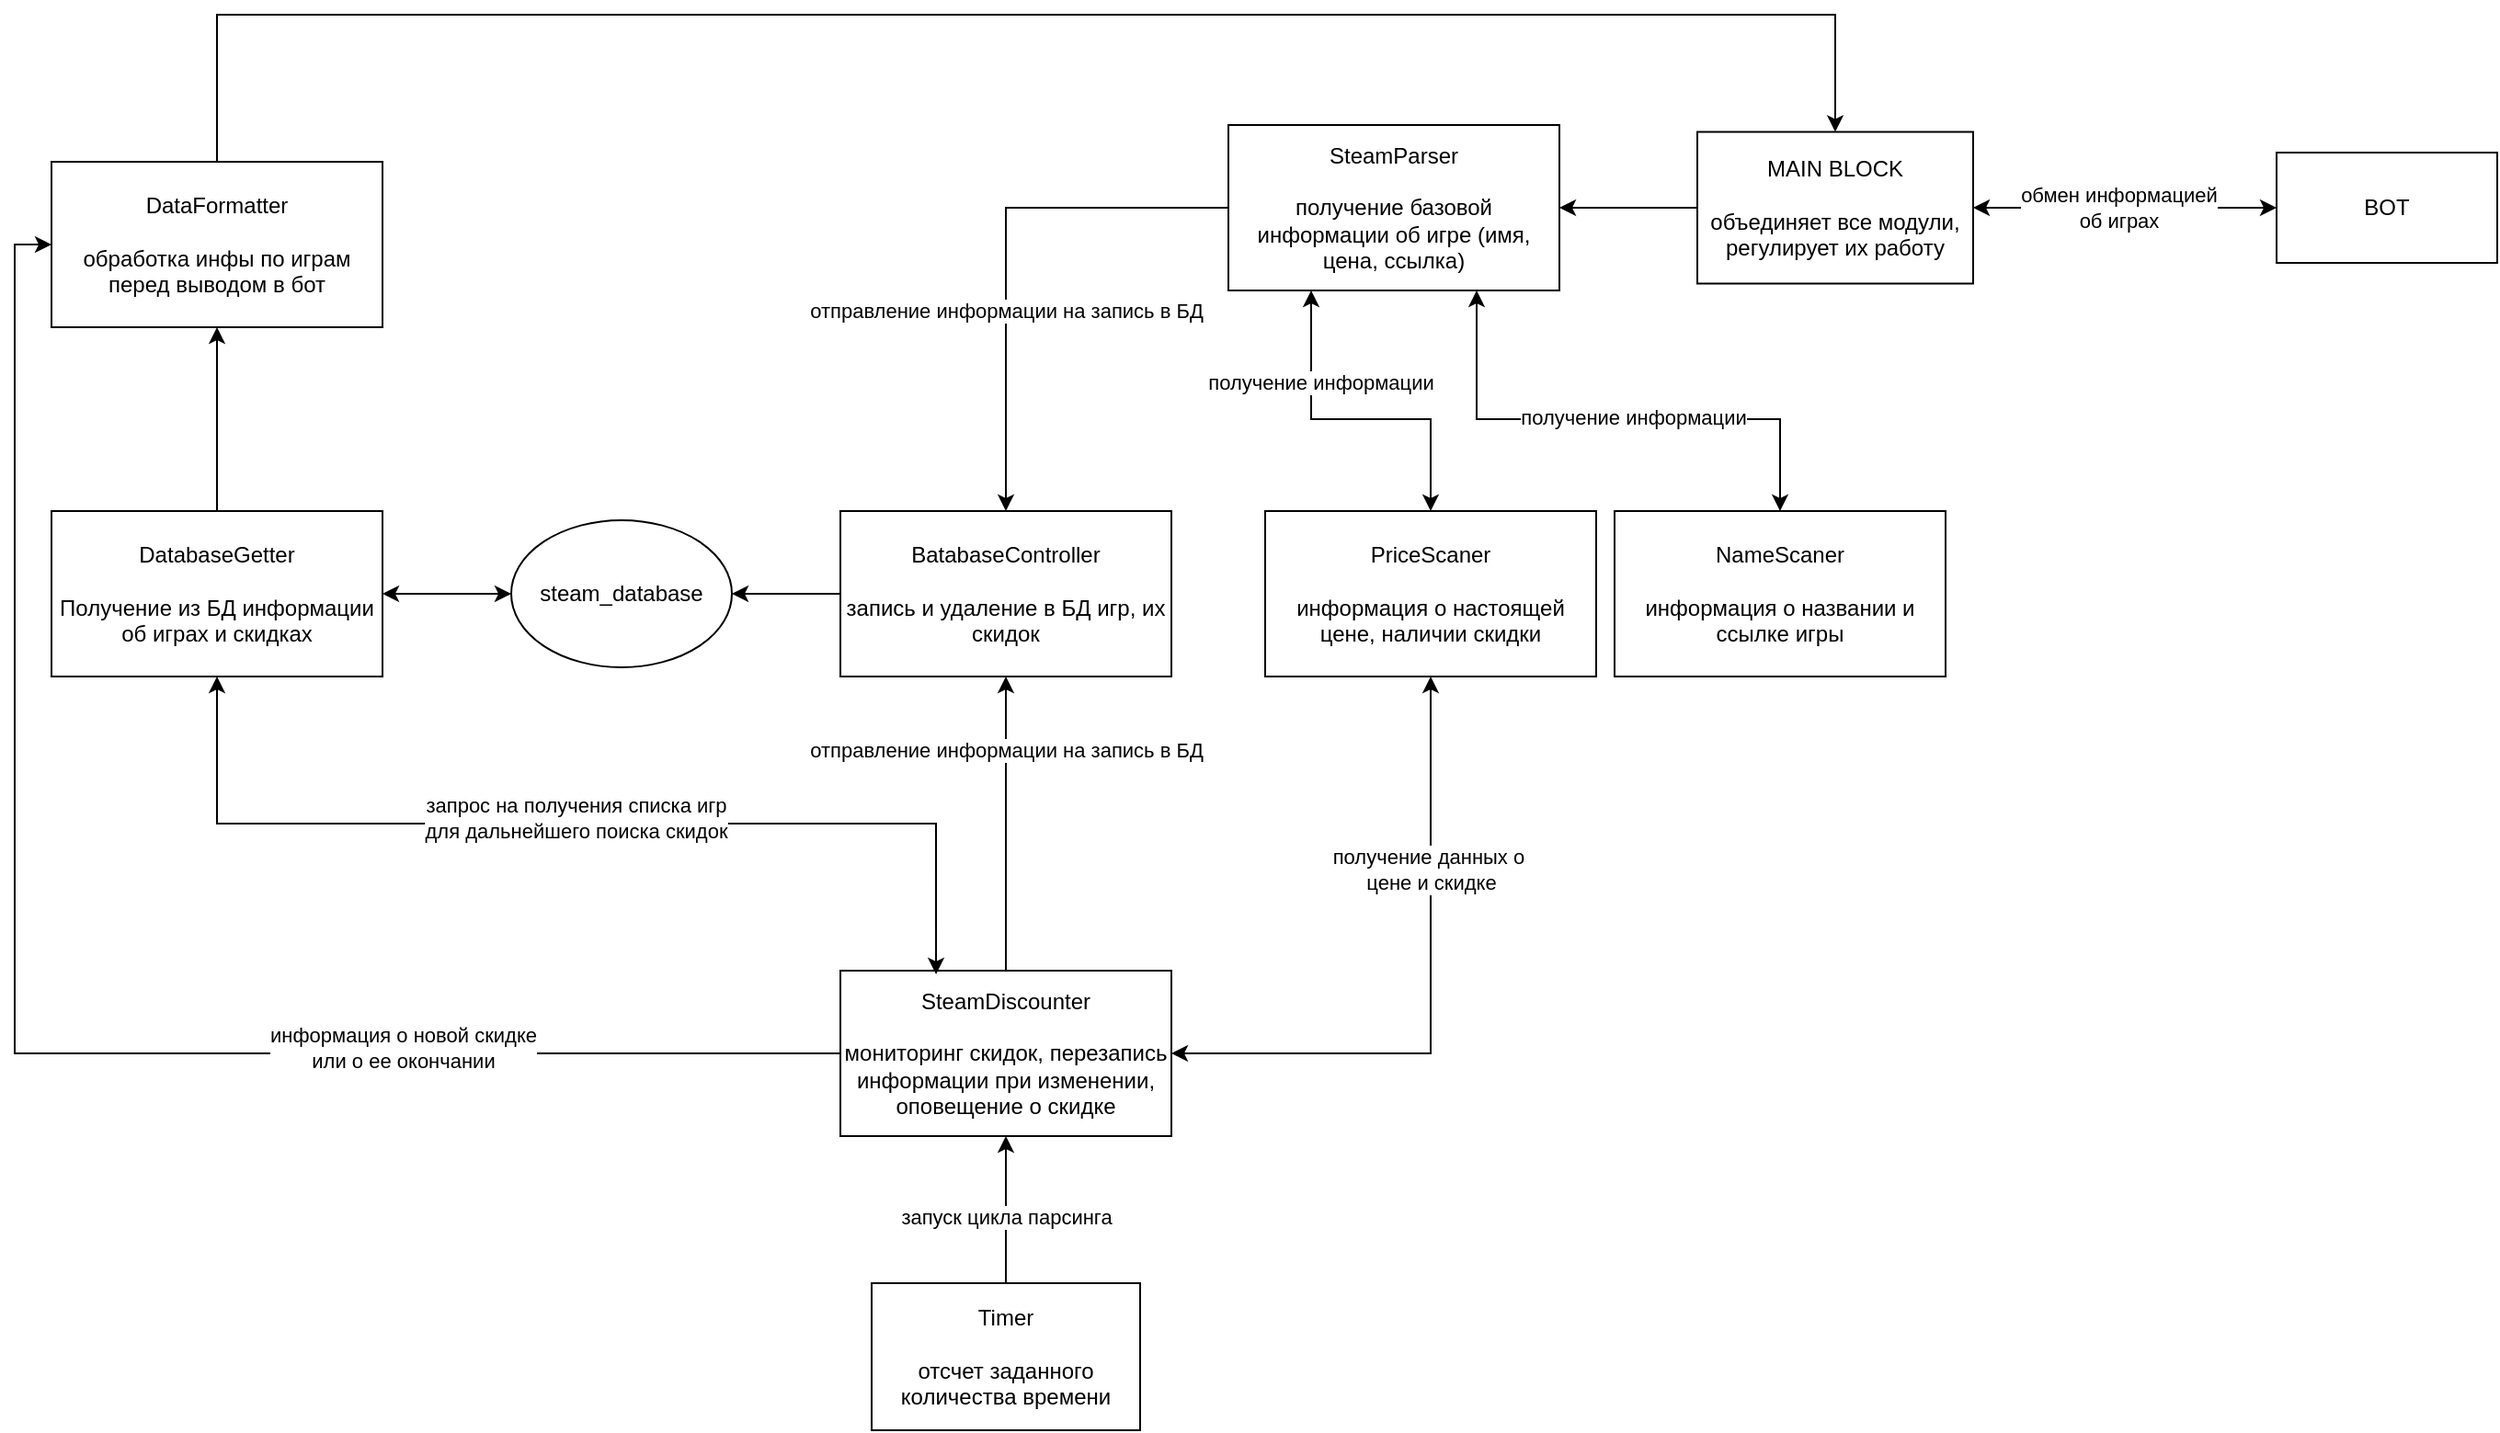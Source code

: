 <mxfile version="26.0.5">
  <diagram name="Страница — 1" id="iqwA8raZE5RoAP26i20c">
    <mxGraphModel dx="1434" dy="780" grid="1" gridSize="10" guides="1" tooltips="1" connect="1" arrows="1" fold="1" page="1" pageScale="1" pageWidth="827" pageHeight="1169" math="0" shadow="0">
      <root>
        <mxCell id="0" />
        <mxCell id="1" parent="0" />
        <mxCell id="dXqffeZa56F7X6qxpakz-19" value="PriceScaner&lt;div&gt;&lt;br&gt;&lt;/div&gt;&lt;div&gt;информация о настоящей цене, наличии скидки&lt;/div&gt;" style="rounded=0;whiteSpace=wrap;html=1;" parent="1" vertex="1">
          <mxGeometry x="700" y="350" width="180" height="90" as="geometry" />
        </mxCell>
        <mxCell id="dXqffeZa56F7X6qxpakz-23" style="edgeStyle=orthogonalEdgeStyle;rounded=0;orthogonalLoop=1;jettySize=auto;html=1;exitX=1;exitY=0.5;exitDx=0;exitDy=0;endArrow=classic;endFill=1;startArrow=classic;startFill=1;entryX=0.5;entryY=1;entryDx=0;entryDy=0;" parent="1" source="dXqffeZa56F7X6qxpakz-20" target="dXqffeZa56F7X6qxpakz-19" edge="1">
          <mxGeometry relative="1" as="geometry">
            <Array as="points">
              <mxPoint x="790" y="645" />
            </Array>
            <mxPoint x="670" y="860" as="targetPoint" />
          </mxGeometry>
        </mxCell>
        <mxCell id="dXqffeZa56F7X6qxpakz-34" value="получение данных о&amp;nbsp;&lt;div&gt;цене и скидке&lt;/div&gt;" style="edgeLabel;html=1;align=center;verticalAlign=middle;resizable=0;points=[];" parent="dXqffeZa56F7X6qxpakz-23" vertex="1" connectable="0">
          <mxGeometry x="-0.101" relative="1" as="geometry">
            <mxPoint y="-86" as="offset" />
          </mxGeometry>
        </mxCell>
        <mxCell id="dXqffeZa56F7X6qxpakz-25" style="edgeStyle=orthogonalEdgeStyle;rounded=0;orthogonalLoop=1;jettySize=auto;html=1;exitX=0.5;exitY=0;exitDx=0;exitDy=0;entryX=0.5;entryY=1;entryDx=0;entryDy=0;endArrow=classic;endFill=1;" parent="1" source="dXqffeZa56F7X6qxpakz-20" target="dXqffeZa56F7X6qxpakz-24" edge="1">
          <mxGeometry relative="1" as="geometry" />
        </mxCell>
        <mxCell id="dXqffeZa56F7X6qxpakz-35" value="отправление информации на запись в БД" style="edgeLabel;html=1;align=center;verticalAlign=middle;resizable=0;points=[];" parent="dXqffeZa56F7X6qxpakz-25" vertex="1" connectable="0">
          <mxGeometry x="-0.275" y="2" relative="1" as="geometry">
            <mxPoint x="2" y="-62" as="offset" />
          </mxGeometry>
        </mxCell>
        <mxCell id="FhdDqSoTDh6GXPdoo33t-10" style="edgeStyle=orthogonalEdgeStyle;rounded=0;orthogonalLoop=1;jettySize=auto;html=1;exitX=0;exitY=0.5;exitDx=0;exitDy=0;entryX=0;entryY=0.5;entryDx=0;entryDy=0;" edge="1" parent="1" source="dXqffeZa56F7X6qxpakz-20" target="dXqffeZa56F7X6qxpakz-37">
          <mxGeometry relative="1" as="geometry" />
        </mxCell>
        <mxCell id="FhdDqSoTDh6GXPdoo33t-11" value="информация о новой скидке&lt;div&gt;или о ее окончании&lt;/div&gt;" style="edgeLabel;html=1;align=center;verticalAlign=middle;resizable=0;points=[];" vertex="1" connectable="0" parent="FhdDqSoTDh6GXPdoo33t-10">
          <mxGeometry x="-0.476" y="-3" relative="1" as="geometry">
            <mxPoint as="offset" />
          </mxGeometry>
        </mxCell>
        <mxCell id="dXqffeZa56F7X6qxpakz-20" value="SteamDiscounter&lt;div&gt;&lt;br&gt;&lt;/div&gt;&lt;div&gt;мониторинг скидок, перезапись информации при изменении, оповещение о скидке&lt;/div&gt;" style="rounded=0;whiteSpace=wrap;html=1;" parent="1" vertex="1">
          <mxGeometry x="469" y="600" width="180" height="90" as="geometry" />
        </mxCell>
        <mxCell id="dXqffeZa56F7X6qxpakz-26" style="edgeStyle=orthogonalEdgeStyle;rounded=0;orthogonalLoop=1;jettySize=auto;html=1;exitX=0;exitY=0.5;exitDx=0;exitDy=0;entryX=0.5;entryY=0;entryDx=0;entryDy=0;" parent="1" source="dXqffeZa56F7X6qxpakz-22" target="dXqffeZa56F7X6qxpakz-24" edge="1">
          <mxGeometry relative="1" as="geometry" />
        </mxCell>
        <mxCell id="dXqffeZa56F7X6qxpakz-36" value="отправление информации на запись в БД" style="edgeLabel;html=1;align=center;verticalAlign=middle;resizable=0;points=[];" parent="dXqffeZa56F7X6qxpakz-26" vertex="1" connectable="0">
          <mxGeometry x="-0.075" y="2" relative="1" as="geometry">
            <mxPoint x="-2" y="44" as="offset" />
          </mxGeometry>
        </mxCell>
        <mxCell id="FhdDqSoTDh6GXPdoo33t-2" style="edgeStyle=orthogonalEdgeStyle;rounded=0;orthogonalLoop=1;jettySize=auto;html=1;exitX=0.25;exitY=1;exitDx=0;exitDy=0;entryX=0.5;entryY=0;entryDx=0;entryDy=0;startArrow=classic;startFill=1;" edge="1" parent="1" source="dXqffeZa56F7X6qxpakz-22" target="dXqffeZa56F7X6qxpakz-19">
          <mxGeometry relative="1" as="geometry">
            <Array as="points">
              <mxPoint x="725" y="300" />
              <mxPoint x="790" y="300" />
            </Array>
          </mxGeometry>
        </mxCell>
        <mxCell id="FhdDqSoTDh6GXPdoo33t-6" value="получение информации" style="edgeLabel;html=1;align=center;verticalAlign=middle;resizable=0;points=[];" vertex="1" connectable="0" parent="FhdDqSoTDh6GXPdoo33t-2">
          <mxGeometry x="0.124" y="2" relative="1" as="geometry">
            <mxPoint x="-29" y="-18" as="offset" />
          </mxGeometry>
        </mxCell>
        <mxCell id="FhdDqSoTDh6GXPdoo33t-3" style="edgeStyle=orthogonalEdgeStyle;rounded=0;orthogonalLoop=1;jettySize=auto;html=1;exitX=0.75;exitY=1;exitDx=0;exitDy=0;entryX=0.5;entryY=0;entryDx=0;entryDy=0;startArrow=classic;startFill=1;" edge="1" parent="1" source="dXqffeZa56F7X6qxpakz-22" target="FhdDqSoTDh6GXPdoo33t-1">
          <mxGeometry relative="1" as="geometry">
            <Array as="points">
              <mxPoint x="815" y="300" />
              <mxPoint x="980" y="300" />
            </Array>
          </mxGeometry>
        </mxCell>
        <mxCell id="FhdDqSoTDh6GXPdoo33t-5" value="получение информации" style="edgeLabel;html=1;align=center;verticalAlign=middle;resizable=0;points=[];" vertex="1" connectable="0" parent="FhdDqSoTDh6GXPdoo33t-3">
          <mxGeometry x="0.242" y="1" relative="1" as="geometry">
            <mxPoint x="-22" as="offset" />
          </mxGeometry>
        </mxCell>
        <mxCell id="dXqffeZa56F7X6qxpakz-22" value="SteamParser&lt;div&gt;&lt;br&gt;&lt;/div&gt;&lt;div&gt;получение базовой информации об игре (имя, цена, ссылка)&lt;/div&gt;" style="rounded=0;whiteSpace=wrap;html=1;" parent="1" vertex="1">
          <mxGeometry x="680" y="140" width="180" height="90" as="geometry" />
        </mxCell>
        <mxCell id="dXqffeZa56F7X6qxpakz-28" style="edgeStyle=orthogonalEdgeStyle;rounded=0;orthogonalLoop=1;jettySize=auto;html=1;exitX=0;exitY=0.5;exitDx=0;exitDy=0;entryX=1;entryY=0.5;entryDx=0;entryDy=0;" parent="1" source="dXqffeZa56F7X6qxpakz-24" target="dXqffeZa56F7X6qxpakz-27" edge="1">
          <mxGeometry relative="1" as="geometry" />
        </mxCell>
        <mxCell id="dXqffeZa56F7X6qxpakz-24" value="BatabaseController&lt;div&gt;&lt;br&gt;&lt;/div&gt;&lt;div&gt;запись и удаление в БД игр, их скидок&lt;/div&gt;" style="rounded=0;whiteSpace=wrap;html=1;" parent="1" vertex="1">
          <mxGeometry x="469" y="350" width="180" height="90" as="geometry" />
        </mxCell>
        <mxCell id="dXqffeZa56F7X6qxpakz-27" value="steam_database" style="ellipse;whiteSpace=wrap;html=1;" parent="1" vertex="1">
          <mxGeometry x="290" y="355" width="120" height="80" as="geometry" />
        </mxCell>
        <mxCell id="dXqffeZa56F7X6qxpakz-30" style="edgeStyle=orthogonalEdgeStyle;rounded=0;orthogonalLoop=1;jettySize=auto;html=1;exitX=1;exitY=0.5;exitDx=0;exitDy=0;entryX=0;entryY=0.5;entryDx=0;entryDy=0;startArrow=classic;startFill=1;" parent="1" source="dXqffeZa56F7X6qxpakz-29" target="dXqffeZa56F7X6qxpakz-27" edge="1">
          <mxGeometry relative="1" as="geometry" />
        </mxCell>
        <mxCell id="dXqffeZa56F7X6qxpakz-38" style="edgeStyle=orthogonalEdgeStyle;rounded=0;orthogonalLoop=1;jettySize=auto;html=1;exitX=0.5;exitY=0;exitDx=0;exitDy=0;entryX=0.5;entryY=1;entryDx=0;entryDy=0;" parent="1" source="dXqffeZa56F7X6qxpakz-29" target="dXqffeZa56F7X6qxpakz-37" edge="1">
          <mxGeometry relative="1" as="geometry" />
        </mxCell>
        <mxCell id="dXqffeZa56F7X6qxpakz-29" value="DatabaseGetter&lt;div&gt;&lt;br&gt;&lt;/div&gt;&lt;div&gt;Получение из БД информации об играх и скидках&lt;/div&gt;" style="rounded=0;whiteSpace=wrap;html=1;" parent="1" vertex="1">
          <mxGeometry x="40" y="350" width="180" height="90" as="geometry" />
        </mxCell>
        <mxCell id="FhdDqSoTDh6GXPdoo33t-4" style="edgeStyle=orthogonalEdgeStyle;rounded=0;orthogonalLoop=1;jettySize=auto;html=1;exitX=0;exitY=0.5;exitDx=0;exitDy=0;entryX=1;entryY=0.5;entryDx=0;entryDy=0;" edge="1" parent="1" source="dXqffeZa56F7X6qxpakz-31" target="dXqffeZa56F7X6qxpakz-22">
          <mxGeometry relative="1" as="geometry" />
        </mxCell>
        <mxCell id="FhdDqSoTDh6GXPdoo33t-8" style="edgeStyle=orthogonalEdgeStyle;rounded=0;orthogonalLoop=1;jettySize=auto;html=1;exitX=1;exitY=0.5;exitDx=0;exitDy=0;entryX=0;entryY=0.5;entryDx=0;entryDy=0;startArrow=classic;startFill=1;" edge="1" parent="1" source="dXqffeZa56F7X6qxpakz-31" target="FhdDqSoTDh6GXPdoo33t-7">
          <mxGeometry relative="1" as="geometry" />
        </mxCell>
        <mxCell id="FhdDqSoTDh6GXPdoo33t-9" value="обмен информацией&lt;div&gt;об играх&lt;/div&gt;" style="edgeLabel;html=1;align=center;verticalAlign=middle;resizable=0;points=[];" vertex="1" connectable="0" parent="FhdDqSoTDh6GXPdoo33t-8">
          <mxGeometry x="-0.05" relative="1" as="geometry">
            <mxPoint as="offset" />
          </mxGeometry>
        </mxCell>
        <mxCell id="dXqffeZa56F7X6qxpakz-31" value="MAIN BLOCK&lt;div&gt;&lt;br&gt;&lt;/div&gt;&lt;div&gt;объединяет все модули, регулирует их работу&lt;/div&gt;" style="rounded=0;whiteSpace=wrap;html=1;" parent="1" vertex="1">
          <mxGeometry x="935" y="143.75" width="150" height="82.5" as="geometry" />
        </mxCell>
        <mxCell id="dXqffeZa56F7X6qxpakz-39" style="edgeStyle=orthogonalEdgeStyle;rounded=0;orthogonalLoop=1;jettySize=auto;html=1;exitX=0.5;exitY=0;exitDx=0;exitDy=0;entryX=0.5;entryY=0;entryDx=0;entryDy=0;" parent="1" source="dXqffeZa56F7X6qxpakz-37" target="dXqffeZa56F7X6qxpakz-31" edge="1">
          <mxGeometry relative="1" as="geometry">
            <mxPoint x="1290" y="280" as="targetPoint" />
            <Array as="points">
              <mxPoint x="130" y="80" />
              <mxPoint x="1010" y="80" />
            </Array>
          </mxGeometry>
        </mxCell>
        <mxCell id="dXqffeZa56F7X6qxpakz-37" value="&lt;div&gt;DataFormatter&lt;/div&gt;&lt;div&gt;&lt;br&gt;&lt;/div&gt;&lt;div&gt;обработка инфы по играм перед выводом в бот&lt;/div&gt;" style="rounded=0;whiteSpace=wrap;html=1;" parent="1" vertex="1">
          <mxGeometry x="40" y="160" width="180" height="90" as="geometry" />
        </mxCell>
        <mxCell id="dXqffeZa56F7X6qxpakz-40" style="edgeStyle=orthogonalEdgeStyle;rounded=0;orthogonalLoop=1;jettySize=auto;html=1;exitX=0.5;exitY=1;exitDx=0;exitDy=0;entryX=0.289;entryY=0.022;entryDx=0;entryDy=0;entryPerimeter=0;startArrow=classic;startFill=1;" parent="1" source="dXqffeZa56F7X6qxpakz-29" target="dXqffeZa56F7X6qxpakz-20" edge="1">
          <mxGeometry relative="1" as="geometry" />
        </mxCell>
        <mxCell id="dXqffeZa56F7X6qxpakz-41" value="запрос на получения списка игр&lt;div&gt;для дальнейшего поиска скидок&lt;/div&gt;" style="edgeLabel;html=1;align=center;verticalAlign=middle;resizable=0;points=[];" parent="dXqffeZa56F7X6qxpakz-40" vertex="1" connectable="0">
          <mxGeometry x="-0.005" y="3" relative="1" as="geometry">
            <mxPoint as="offset" />
          </mxGeometry>
        </mxCell>
        <mxCell id="FhdDqSoTDh6GXPdoo33t-1" value="NameScaner&lt;div&gt;&lt;br&gt;&lt;/div&gt;&lt;div&gt;информация о названии и ссылке игры&lt;/div&gt;" style="rounded=0;whiteSpace=wrap;html=1;" vertex="1" parent="1">
          <mxGeometry x="890" y="350" width="180" height="90" as="geometry" />
        </mxCell>
        <mxCell id="FhdDqSoTDh6GXPdoo33t-7" value="BOT" style="rounded=0;whiteSpace=wrap;html=1;" vertex="1" parent="1">
          <mxGeometry x="1250" y="155" width="120" height="60" as="geometry" />
        </mxCell>
        <mxCell id="FhdDqSoTDh6GXPdoo33t-13" style="edgeStyle=orthogonalEdgeStyle;rounded=0;orthogonalLoop=1;jettySize=auto;html=1;exitX=0.5;exitY=0;exitDx=0;exitDy=0;entryX=0.5;entryY=1;entryDx=0;entryDy=0;" edge="1" parent="1" source="FhdDqSoTDh6GXPdoo33t-12" target="dXqffeZa56F7X6qxpakz-20">
          <mxGeometry relative="1" as="geometry" />
        </mxCell>
        <mxCell id="FhdDqSoTDh6GXPdoo33t-14" value="запуск цикла парсинга" style="edgeLabel;html=1;align=center;verticalAlign=middle;resizable=0;points=[];" vertex="1" connectable="0" parent="FhdDqSoTDh6GXPdoo33t-13">
          <mxGeometry x="-0.086" relative="1" as="geometry">
            <mxPoint as="offset" />
          </mxGeometry>
        </mxCell>
        <mxCell id="FhdDqSoTDh6GXPdoo33t-12" value="Timer&lt;div&gt;&lt;br&gt;&lt;/div&gt;&lt;div&gt;отсчет заданного количества времени&lt;/div&gt;" style="rounded=0;whiteSpace=wrap;html=1;" vertex="1" parent="1">
          <mxGeometry x="486" y="770" width="146" height="80" as="geometry" />
        </mxCell>
      </root>
    </mxGraphModel>
  </diagram>
</mxfile>
